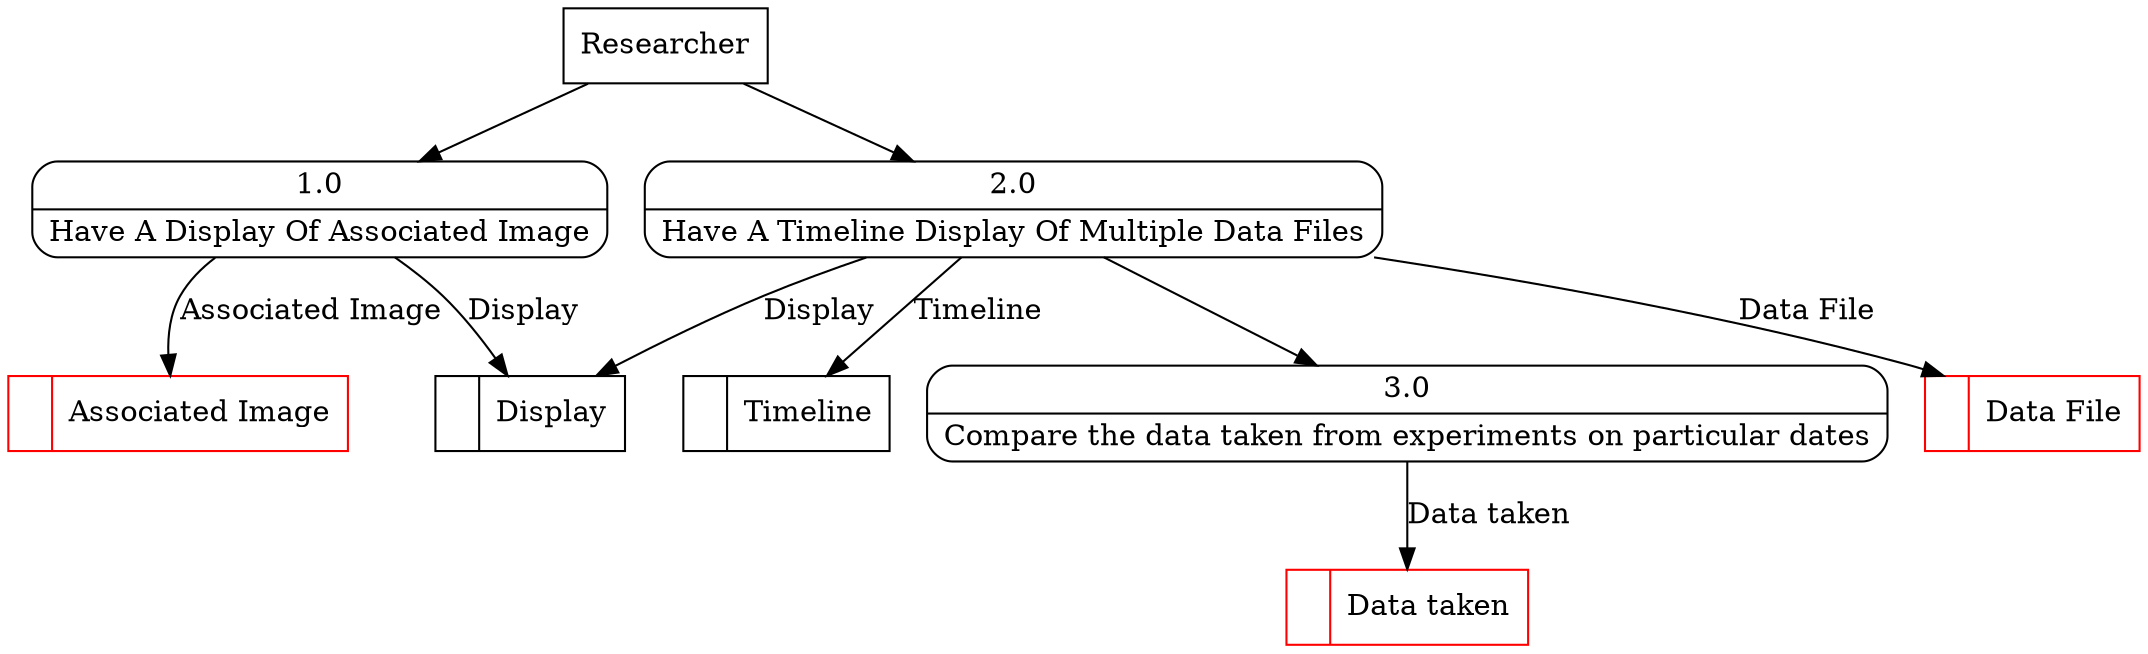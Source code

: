 digraph dfd2{ 
node[shape=record]
200 [label="<f0>  |<f1> Display " ];
201 [label="<f0>  |<f1> Associated Image " color=red];
202 [label="<f0>  |<f1> Data File " color=red];
203 [label="<f0>  |<f1> Timeline " ];
204 [label="Researcher" shape=box];
205 [label="{<f0> 1.0|<f1> Have A Display Of Associated Image }" shape=Mrecord];
206 [label="{<f0> 2.0|<f1> Have A Timeline Display Of Multiple Data Files }" shape=Mrecord];
3 [label="{<f0> 3.0|<f1> Compare the data taken from experiments on particular dates }" shape=Mrecord];
206 -> 3
1001 [label="<f0>  |<f1> Data taken " color=red];
3 -> 1001 [label="Data taken"]
204 -> 205
204 -> 206
205 -> 200 [label="Display"]
205 -> 201 [label="Associated Image"]
206 -> 202 [label="Data File"]
206 -> 200 [label="Display"]
206 -> 203 [label="Timeline"]
}
